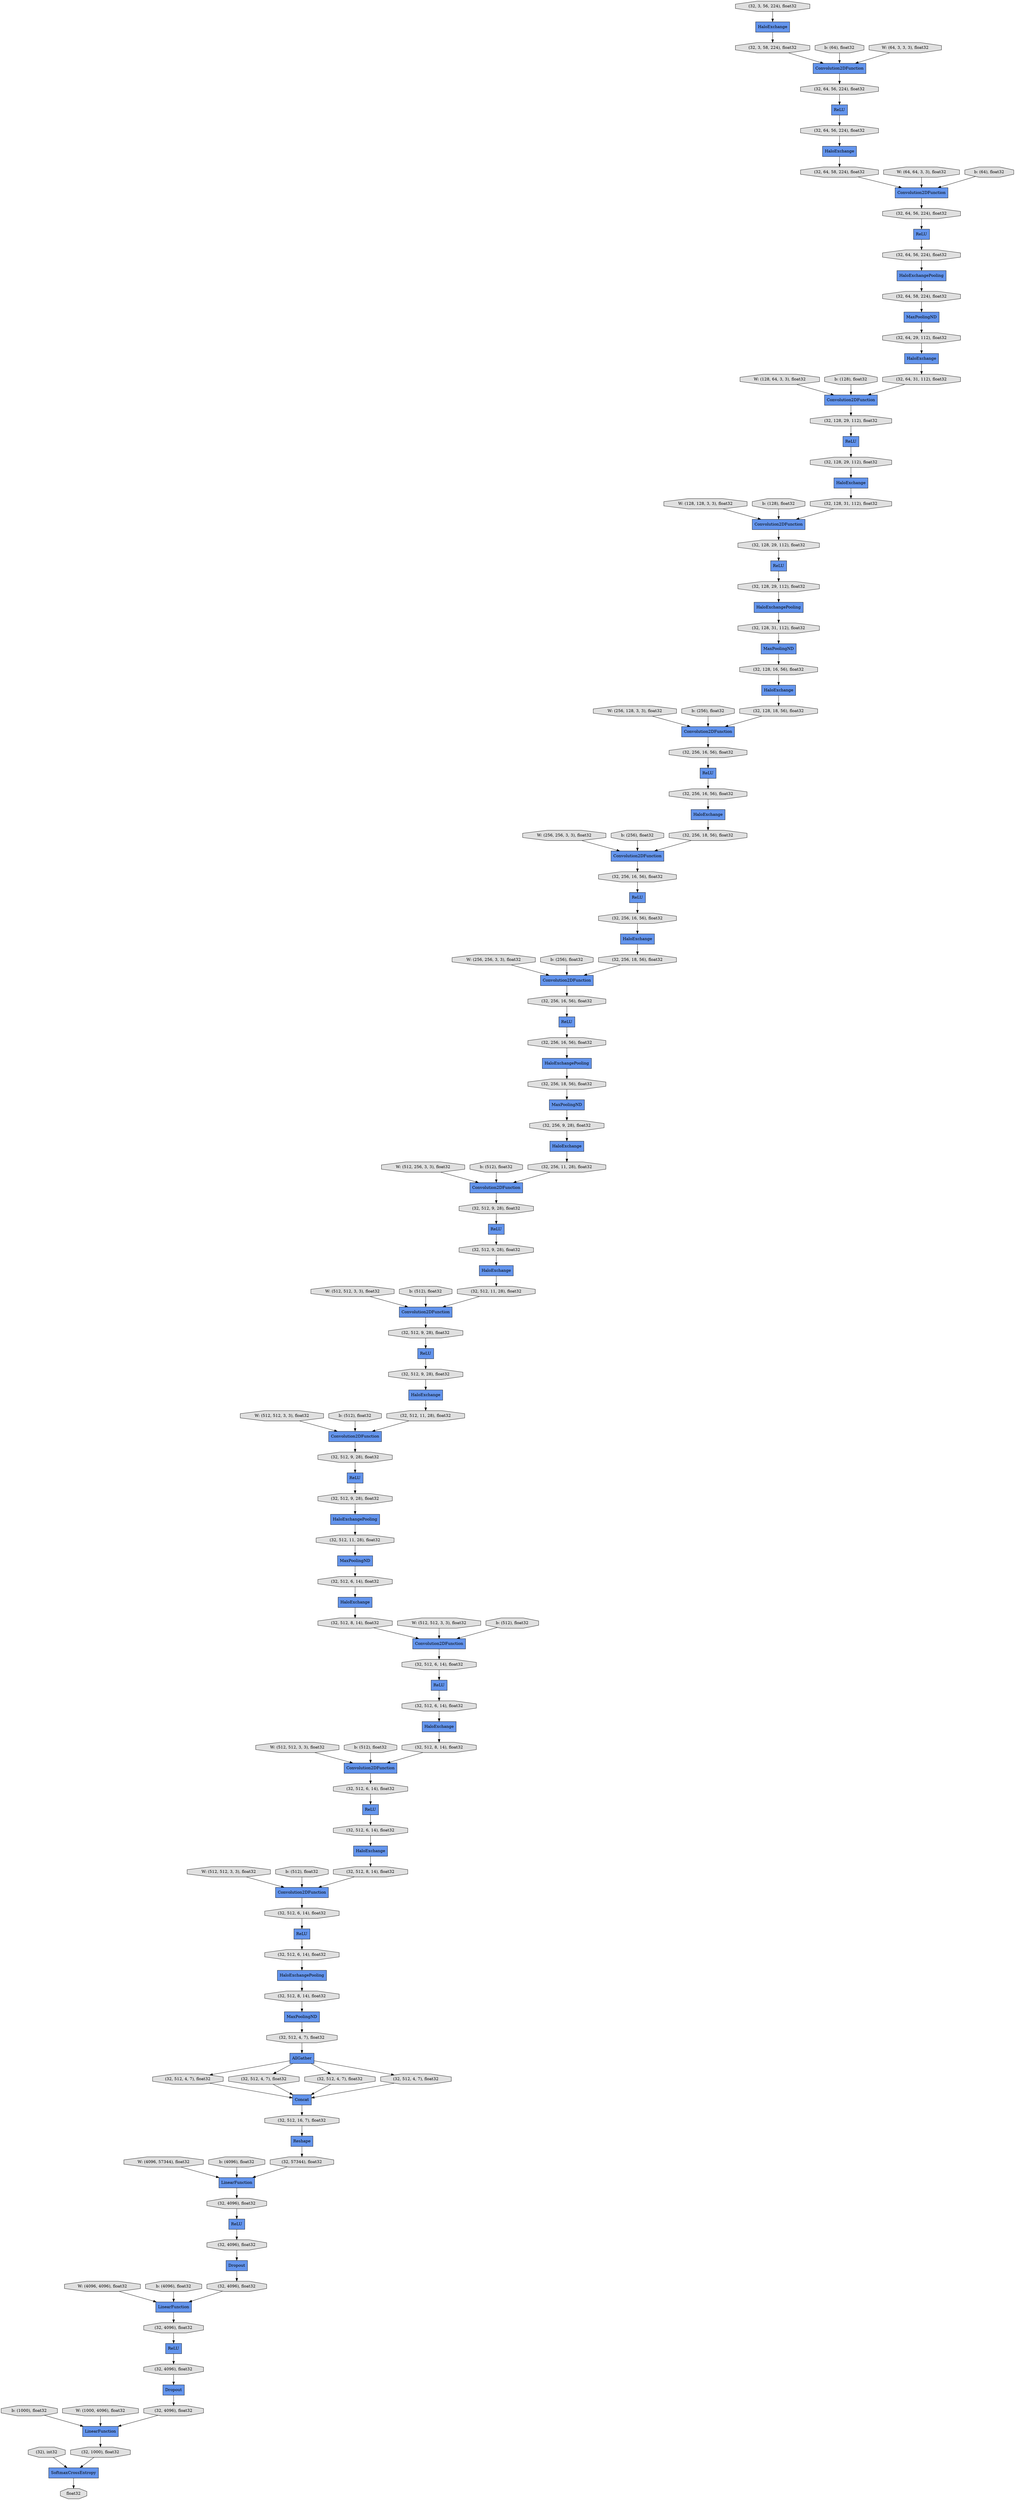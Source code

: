 digraph graphname{rankdir=TB;47067687993424 [label="(32, 512, 6, 14), float32",shape="octagon",fillcolor="#E0E0E0",style="filled"];47067687329872 [label="Convolution2DFunction",shape="record",fillcolor="#6495ED",style="filled"];47067687665744 [label="Convolution2DFunction",shape="record",fillcolor="#6495ED",style="filled"];47067688018064 [label="(32, 512, 4, 7), float32",shape="octagon",fillcolor="#E0E0E0",style="filled"];47067687993552 [label="(32, 512, 8, 14), float32",shape="octagon",fillcolor="#E0E0E0",style="filled"];47067688018192 [label="(32, 512, 4, 7), float32",shape="octagon",fillcolor="#E0E0E0",style="filled"];47067687993680 [label="(32, 512, 8, 14), float32",shape="octagon",fillcolor="#E0E0E0",style="filled"];47065739338064 [label="W: (256, 128, 3, 3), float32",shape="octagon",fillcolor="#E0E0E0",style="filled"];47067687330128 [label="(32, 64, 56, 224), float32",shape="octagon",fillcolor="#E0E0E0",style="filled"];47067687330192 [label="Convolution2DFunction",shape="record",fillcolor="#6495ED",style="filled"];47067687330256 [label="(32, 64, 56, 224), float32",shape="octagon",fillcolor="#E0E0E0",style="filled"];47067687330320 [label="(32, 64, 58, 224), float32",shape="octagon",fillcolor="#E0E0E0",style="filled"];47067688018512 [label="ReLU",shape="record",fillcolor="#6495ED",style="filled"];47067687993936 [label="(32, 512, 6, 14), float32",shape="octagon",fillcolor="#E0E0E0",style="filled"];47067688018576 [label="(32, 512, 16, 7), float32",shape="octagon",fillcolor="#E0E0E0",style="filled"];47067687994064 [label="(32, 512, 6, 14), float32",shape="octagon",fillcolor="#E0E0E0",style="filled"];47065739338448 [label="b: (256), float32",shape="octagon",fillcolor="#E0E0E0",style="filled"];47067687330512 [label="HaloExchange",shape="record",fillcolor="#6495ED",style="filled"];47067687994192 [label="(32, 512, 4, 7), float32",shape="octagon",fillcolor="#E0E0E0",style="filled"];47067687666576 [label="ReLU",shape="record",fillcolor="#6495ED",style="filled"];47067687330704 [label="(32, 64, 56, 224), float32",shape="octagon",fillcolor="#E0E0E0",style="filled"];47065739338768 [label="W: (256, 256, 3, 3), float32",shape="octagon",fillcolor="#E0E0E0",style="filled"];47067687330960 [label="ReLU",shape="record",fillcolor="#6495ED",style="filled"];47067687994640 [label="(32, 512, 6, 14), float32",shape="octagon",fillcolor="#E0E0E0",style="filled"];47067687667024 [label="(32, 3, 58, 224), float32",shape="octagon",fillcolor="#E0E0E0",style="filled"];47065739339152 [label="b: (256), float32",shape="octagon",fillcolor="#E0E0E0",style="filled"];47067687355792 [label="ReLU",shape="record",fillcolor="#6495ED",style="filled"];47067687994832 [label="(32, 512, 6, 14), float32",shape="octagon",fillcolor="#E0E0E0",style="filled"];47067688019472 [label="(32, 57344), float32",shape="octagon",fillcolor="#E0E0E0",style="filled"];47065739339472 [label="W: (256, 256, 3, 3), float32",shape="octagon",fillcolor="#E0E0E0",style="filled"];47067687995152 [label="HaloExchangePooling",shape="record",fillcolor="#6495ED",style="filled"];47065739249424 [label="b: (64), float32",shape="octagon",fillcolor="#E0E0E0",style="filled"];47067688019792 [label="(32, 4096), float32",shape="octagon",fillcolor="#E0E0E0",style="filled"];47067687995216 [label="(32, 512, 8, 14), float32",shape="octagon",fillcolor="#E0E0E0",style="filled"];47067688019856 [label="Dropout",shape="record",fillcolor="#6495ED",style="filled"];47067687995344 [label="AllGather",shape="record",fillcolor="#6495ED",style="filled"];47067688020048 [label="LinearFunction",shape="record",fillcolor="#6495ED",style="filled"];47065739339856 [label="b: (256), float32",shape="octagon",fillcolor="#E0E0E0",style="filled"];47067688020112 [label="(32, 4096), float32",shape="octagon",fillcolor="#E0E0E0",style="filled"];47067687995664 [label="MaxPoolingND",shape="record",fillcolor="#6495ED",style="filled"];47067687995728 [label="(32, 512, 6, 14), float32",shape="octagon",fillcolor="#E0E0E0",style="filled"];47065739250000 [label="W: (64, 64, 3, 3), float32",shape="octagon",fillcolor="#E0E0E0",style="filled"];47065739340176 [label="W: (512, 256, 3, 3), float32",shape="octagon",fillcolor="#E0E0E0",style="filled"];47067687995920 [label="ReLU",shape="record",fillcolor="#6495ED",style="filled"];47065739250320 [label="b: (64), float32",shape="octagon",fillcolor="#E0E0E0",style="filled"];47065739340560 [label="b: (512), float32",shape="octagon",fillcolor="#E0E0E0",style="filled"];47067687537424 [label="HaloExchangePooling",shape="record",fillcolor="#6495ED",style="filled"];47067688020816 [label="(32, 4096), float32",shape="octagon",fillcolor="#E0E0E0",style="filled"];47067687996304 [label="(32, 512, 8, 14), float32",shape="octagon",fillcolor="#E0E0E0",style="filled"];47065739250640 [label="W: (128, 64, 3, 3), float32",shape="octagon",fillcolor="#E0E0E0",style="filled"];47067687996496 [label="(32), int32",shape="octagon",fillcolor="#E0E0E0",style="filled"];47067688021072 [label="Dropout",shape="record",fillcolor="#6495ED",style="filled"];47065739340880 [label="W: (512, 512, 3, 3), float32",shape="octagon",fillcolor="#E0E0E0",style="filled"];47067688021136 [label="(32, 4096), float32",shape="octagon",fillcolor="#E0E0E0",style="filled"];47067687758992 [label="HaloExchange",shape="record",fillcolor="#6495ED",style="filled"];47065739250960 [label="b: (128), float32",shape="octagon",fillcolor="#E0E0E0",style="filled"];47067688021456 [label="LinearFunction",shape="record",fillcolor="#6495ED",style="filled"];47065739341264 [label="b: (512), float32",shape="octagon",fillcolor="#E0E0E0",style="filled"];47067688021520 [label="(32, 4096), float32",shape="octagon",fillcolor="#E0E0E0",style="filled"];47065739251280 [label="W: (128, 128, 3, 3), float32",shape="octagon",fillcolor="#E0E0E0",style="filled"];47067687997072 [label="(32, 512, 4, 7), float32",shape="octagon",fillcolor="#E0E0E0",style="filled"];47067638931344 [label="HaloExchange",shape="record",fillcolor="#6495ED",style="filled"];47065739341584 [label="W: (512, 512, 3, 3), float32",shape="octagon",fillcolor="#E0E0E0",style="filled"];47067687997328 [label="(32, 512, 4, 7), float32",shape="octagon",fillcolor="#E0E0E0",style="filled"];47067688021968 [label="(32, 4096), float32",shape="octagon",fillcolor="#E0E0E0",style="filled"];47065739251664 [label="b: (128), float32",shape="octagon",fillcolor="#E0E0E0",style="filled"];47067638952080 [label="(32, 256, 18, 56), float32",shape="octagon",fillcolor="#E0E0E0",style="filled"];47065739350224 [label="b: (512), float32",shape="octagon",fillcolor="#E0E0E0",style="filled"];47067638952208 [label="(32, 512, 9, 28), float32",shape="octagon",fillcolor="#E0E0E0",style="filled"];47067688038736 [label="(32, 1000), float32",shape="octagon",fillcolor="#E0E0E0",style="filled"];47067638927696 [label="(32, 64, 56, 224), float32",shape="octagon",fillcolor="#E0E0E0",style="filled"];47065739358608 [label="b: (1000), float32",shape="octagon",fillcolor="#E0E0E0",style="filled"];47067638952336 [label="Convolution2DFunction",shape="record",fillcolor="#6495ED",style="filled"];47067638927760 [label="(32, 64, 58, 224), float32",shape="octagon",fillcolor="#E0E0E0",style="filled"];47067638952400 [label="ReLU",shape="record",fillcolor="#6495ED",style="filled"];47067638927824 [label="(32, 64, 31, 112), float32",shape="octagon",fillcolor="#E0E0E0",style="filled"];47065739350544 [label="W: (512, 512, 3, 3), float32",shape="octagon",fillcolor="#E0E0E0",style="filled"];47067638952464 [label="(32, 512, 9, 28), float32",shape="octagon",fillcolor="#E0E0E0",style="filled"];47067638927888 [label="MaxPoolingND",shape="record",fillcolor="#6495ED",style="filled"];47067638952592 [label="(32, 512, 11, 28), float32",shape="octagon",fillcolor="#E0E0E0",style="filled"];47067638952656 [label="(32, 256, 9, 28), float32",shape="octagon",fillcolor="#E0E0E0",style="filled"];47067638928080 [label="HaloExchangePooling",shape="record",fillcolor="#6495ED",style="filled"];47063955731216 [label="W: (64, 3, 3, 3), float32",shape="octagon",fillcolor="#E0E0E0",style="filled"];47067688039248 [label="float32",shape="octagon",fillcolor="#E0E0E0",style="filled"];47067638928208 [label="ReLU",shape="record",fillcolor="#6495ED",style="filled"];47065739350928 [label="b: (512), float32",shape="octagon",fillcolor="#E0E0E0",style="filled"];47067638952848 [label="HaloExchange",shape="record",fillcolor="#6495ED",style="filled"];47067638928272 [label="(32, 64, 29, 112), float32",shape="octagon",fillcolor="#E0E0E0",style="filled"];47067638952912 [label="(32, 256, 11, 28), float32",shape="octagon",fillcolor="#E0E0E0",style="filled"];47067638928336 [label="(32, 128, 18, 56), float32",shape="octagon",fillcolor="#E0E0E0",style="filled"];47067638952976 [label="MaxPoolingND",shape="record",fillcolor="#6495ED",style="filled"];47067638928400 [label="ReLU",shape="record",fillcolor="#6495ED",style="filled"];47067638928464 [label="(32, 256, 18, 56), float32",shape="octagon",fillcolor="#E0E0E0",style="filled"];47065739351248 [label="W: (512, 512, 3, 3), float32",shape="octagon",fillcolor="#E0E0E0",style="filled"];47067638928592 [label="Convolution2DFunction",shape="record",fillcolor="#6495ED",style="filled"];47067638953232 [label="HaloExchange",shape="record",fillcolor="#6495ED",style="filled"];47067638928656 [label="HaloExchangePooling",shape="record",fillcolor="#6495ED",style="filled"];47067638953424 [label="(32, 256, 16, 56), float32",shape="octagon",fillcolor="#E0E0E0",style="filled"];47067638928848 [label="(32, 256, 16, 56), float32",shape="octagon",fillcolor="#E0E0E0",style="filled"];47067638953488 [label="(32, 256, 16, 56), float32",shape="octagon",fillcolor="#E0E0E0",style="filled"];47067638928912 [label="(32, 128, 29, 112), float32",shape="octagon",fillcolor="#E0E0E0",style="filled"];47065739351632 [label="b: (512), float32",shape="octagon",fillcolor="#E0E0E0",style="filled"];47067638953552 [label="Convolution2DFunction",shape="record",fillcolor="#6495ED",style="filled"];47067638928976 [label="(32, 128, 29, 112), float32",shape="octagon",fillcolor="#E0E0E0",style="filled"];47067638953616 [label="(32, 256, 18, 56), float32",shape="octagon",fillcolor="#E0E0E0",style="filled"];47067638929040 [label="Convolution2DFunction",shape="record",fillcolor="#6495ED",style="filled"];47067687499472 [label="Convolution2DFunction",shape="record",fillcolor="#6495ED",style="filled"];47067638953808 [label="(32, 512, 11, 28), float32",shape="octagon",fillcolor="#E0E0E0",style="filled"];47067638929232 [label="ReLU",shape="record",fillcolor="#6495ED",style="filled"];47065739351952 [label="W: (512, 512, 3, 3), float32",shape="octagon",fillcolor="#E0E0E0",style="filled"];47067638953936 [label="(32, 512, 9, 28), float32",shape="octagon",fillcolor="#E0E0E0",style="filled"];47067638954000 [label="ReLU",shape="record",fillcolor="#6495ED",style="filled"];47067638929424 [label="(32, 256, 16, 56), float32",shape="octagon",fillcolor="#E0E0E0",style="filled"];47067687499792 [label="ReLU",shape="record",fillcolor="#6495ED",style="filled"];47067638954064 [label="(32, 512, 9, 28), float32",shape="octagon",fillcolor="#E0E0E0",style="filled"];47067637561424 [label="HaloExchange",shape="record",fillcolor="#6495ED",style="filled"];47067638929552 [label="Convolution2DFunction",shape="record",fillcolor="#6495ED",style="filled"];47067638954192 [label="ReLU",shape="record",fillcolor="#6495ED",style="filled"];47065739352336 [label="b: (512), float32",shape="octagon",fillcolor="#E0E0E0",style="filled"];47067687475472 [label="MaxPoolingND",shape="record",fillcolor="#6495ED",style="filled"];47067638954320 [label="ReLU",shape="record",fillcolor="#6495ED",style="filled"];47065493371280 [label="Reshape",shape="record",fillcolor="#6495ED",style="filled"];47067638929808 [label="(32, 256, 16, 56), float32",shape="octagon",fillcolor="#E0E0E0",style="filled"];47067638929936 [label="(32, 128, 29, 112), float32",shape="octagon",fillcolor="#E0E0E0",style="filled"];47065739352656 [label="W: (4096, 57344), float32",shape="octagon",fillcolor="#E0E0E0",style="filled"];47067638954576 [label="HaloExchange",shape="record",fillcolor="#6495ED",style="filled"];47067638930000 [label="(32, 128, 31, 112), float32",shape="octagon",fillcolor="#E0E0E0",style="filled"];47067638954640 [label="(32, 512, 6, 14), float32",shape="octagon",fillcolor="#E0E0E0",style="filled"];47067638930064 [label="HaloExchange",shape="record",fillcolor="#6495ED",style="filled"];47067638954704 [label="HaloExchangePooling",shape="record",fillcolor="#6495ED",style="filled"];47067638954768 [label="HaloExchange",shape="record",fillcolor="#6495ED",style="filled"];47065739352976 [label="b: (4096), float32",shape="octagon",fillcolor="#E0E0E0",style="filled"];47067638954896 [label="HaloExchange",shape="record",fillcolor="#6495ED",style="filled"];47067638930320 [label="HaloExchange",shape="record",fillcolor="#6495ED",style="filled"];47067638954960 [label="(32, 512, 11, 28), float32",shape="octagon",fillcolor="#E0E0E0",style="filled"];47067638955088 [label="(32, 512, 9, 28), float32",shape="octagon",fillcolor="#E0E0E0",style="filled"];47067638955152 [label="(32, 512, 9, 28), float32",shape="octagon",fillcolor="#E0E0E0",style="filled"];47067687550096 [label="(32, 3, 56, 224), float32",shape="octagon",fillcolor="#E0E0E0",style="filled"];47065739353296 [label="W: (4096, 4096), float32",shape="octagon",fillcolor="#E0E0E0",style="filled"];47065520348368 [label="Concat",shape="record",fillcolor="#6495ED",style="filled"];47067638955216 [label="ReLU",shape="record",fillcolor="#6495ED",style="filled"];47067638930640 [label="ReLU",shape="record",fillcolor="#6495ED",style="filled"];47067638955344 [label="Convolution2DFunction",shape="record",fillcolor="#6495ED",style="filled"];47067638930768 [label="(32, 128, 29, 112), float32",shape="octagon",fillcolor="#E0E0E0",style="filled"];47067638930896 [label="MaxPoolingND",shape="record",fillcolor="#6495ED",style="filled"];47067638955536 [label="Convolution2DFunction",shape="record",fillcolor="#6495ED",style="filled"];47067687444112 [label="SoftmaxCrossEntropy",shape="record",fillcolor="#6495ED",style="filled"];47065739353744 [label="b: (4096), float32",shape="octagon",fillcolor="#E0E0E0",style="filled"];47067638955664 [label="Convolution2DFunction",shape="record",fillcolor="#6495ED",style="filled"];47067638931088 [label="HaloExchange",shape="record",fillcolor="#6495ED",style="filled"];47067638931152 [label="(32, 128, 31, 112), float32",shape="octagon",fillcolor="#E0E0E0",style="filled"];47067638955792 [label="Convolution2DFunction",shape="record",fillcolor="#6495ED",style="filled"];47067687853840 [label="HaloExchange",shape="record",fillcolor="#6495ED",style="filled"];47067638955856 [label="(32, 256, 16, 56), float32",shape="octagon",fillcolor="#E0E0E0",style="filled"];47067638931280 [label="(32, 128, 16, 56), float32",shape="octagon",fillcolor="#E0E0E0",style="filled"];47067687853968 [label="LinearFunction",shape="record",fillcolor="#6495ED",style="filled"];47065739354064 [label="W: (1000, 4096), float32",shape="octagon",fillcolor="#E0E0E0",style="filled"];47067688021968 -> 47067688021456;47067687996304 -> 47067687995664;47067638930064 -> 47067638952912;47067687665744 -> 47067687330704;47067638928080 -> 47067638952080;47067687499792 -> 47067687330256;47065739351248 -> 47067638955344;47065739351952 -> 47067638955792;47067638931344 -> 47067638928464;47067687994192 -> 47067687995344;47065739352656 -> 47067687853968;47065739250000 -> 47067687665744;47065739251664 -> 47067687330192;47067638952336 -> 47067638955152;47067638930640 -> 47067638955856;47067687993680 -> 47067638955344;47065739350224 -> 47067638953552;47067638953616 -> 47067638929552;47067638931088 -> 47067638928336;47067638929808 -> 47067638928400;47067687993552 -> 47067638955664;47063955731216 -> 47067687499472;47067687994064 -> 47067638955216;47067638928272 -> 47067687853840;47067638927760 -> 47067687475472;47067687330512 -> 47067638930000;47067687550096 -> 47067687758992;47067688038736 -> 47067687444112;47065739351632 -> 47067638955344;47067638954640 -> 47067638954576;47067638952912 -> 47067638952336;47067687666576 -> 47067638927696;47067638930320 -> 47067638953616;47067638952848 -> 47067638954960;47065739339856 -> 47067638929552;47067638927888 -> 47067638931280;47067638952208 -> 47067638952400;47067688021456 -> 47067688038736;47065739251280 -> 47067687330192;47067688018512 -> 47067688021520;47067687853968 -> 47067688019792;47067688018192 -> 47065520348368;47067638928400 -> 47067638928848;47067688021072 -> 47067688021968;47067687330192 -> 47067638930768;47065739250640 -> 47067687329872;47065739250320 -> 47067687665744;47067688018064 -> 47065520348368;47067687758992 -> 47067687667024;47065739353296 -> 47067688020048;47067638954576 -> 47067687993552;47067638928912 -> 47067638928656;47067638953232 -> 47067687993680;47067638954320 -> 47067638954064;47067638928848 -> 47067638931344;47067688020048 -> 47067688021136;47067687329872 -> 47067638928976;47067638952400 -> 47067638952464;47067688020816 -> 47067688020048;47067638954896 -> 47067687995216;47067638955856 -> 47067638928080;47067638928464 -> 47067638929040;47067687995344 -> 47067688018064;47067638928592 -> 47067638929808;47067638955536 -> 47067638952208;47067638954768 -> 47067638953808;47067687995216 -> 47067638955792;47065739340880 -> 47067638955536;47067638952656 -> 47067638930064;47067688020112 -> 47067688019856;47067638927824 -> 47067687329872;47067687997072 -> 47065520348368;47065739250960 -> 47067687329872;47065739354064 -> 47067688021456;47067638929936 -> 47067687330512;47067638927696 -> 47067687537424;47065739249424 -> 47067687499472;47065739352336 -> 47067638955792;47067638931152 -> 47067638927888;47067687330960 -> 47067638928912;47067638955792 -> 47067687994832;47067687994832 -> 47067638954000;47067687994640 -> 47067638954896;47067638953808 -> 47067638953552;47067638930896 -> 47067638952656;47067687355792 -> 47067638929936;47067688018576 -> 47065493371280;47067687667024 -> 47067687499472;47067687499472 -> 47067687330128;47067638952464 -> 47067638954768;47065739340176 -> 47067638952336;47067688021520 -> 47067688021072;47067687995664 -> 47067687994192;47065739341264 -> 47067638955536;47067638930000 -> 47067687330192;47065739350544 -> 47067638955664;47067638928976 -> 47067687355792;47065739353744 -> 47067688020048;47067688021136 -> 47067688018512;47065520348368 -> 47067688018576;47067687995728 -> 47067687995152;47067638929040 -> 47067638929424;47067687444112 -> 47067688039248;47067688019792 -> 47067687995920;47067687853840 -> 47067638927824;47067638954064 -> 47067638954704;47067638954960 -> 47067638955536;47067687995920 -> 47067688020112;47067638952976 -> 47067638954640;47067638928336 -> 47067638928592;47067638953424 -> 47067638930320;47067637561424 -> 47067687330320;47065739350928 -> 47067638955664;47067638953552 -> 47067638953936;47067687330256 -> 47067637561424;47065739358608 -> 47067688021456;47067638954000 -> 47067687995728;47065739341584 -> 47067638953552;47067638955152 -> 47067638928208;47067638954192 -> 47067687993936;47067687993424 -> 47067638954192;47067638929232 -> 47067638953424;47067687330704 -> 47067687666576;47067687997328 -> 47065520348368;47067638955216 -> 47067687994640;47067638931280 -> 47067638931088;47067638930768 -> 47067687330960;47067687995152 -> 47067687996304;47067638928208 -> 47067638955088;47067687995344 -> 47067687997328;47067687995344 -> 47067688018192;47067638929424 -> 47067638929232;47067687993936 -> 47067638953232;47067687330128 -> 47067687499792;47067638953936 -> 47067638954320;47065493371280 -> 47067688019472;47065739340560 -> 47067638952336;47065739338768 -> 47067638929040;47067687537424 -> 47067638927760;47067638928656 -> 47067638931152;47067687995344 -> 47067687997072;47065739352976 -> 47067687853968;47067638955088 -> 47067638952848;47067638952080 -> 47067638930896;47067687330320 -> 47067687665744;47067688019856 -> 47067688020816;47067638955664 -> 47067687993424;47065739339472 -> 47067638929552;47065739339152 -> 47067638929040;47065739338064 -> 47067638928592;47067687996496 -> 47067687444112;47067688019472 -> 47067687853968;47067638952592 -> 47067638952976;47067638929552 -> 47067638953488;47065739338448 -> 47067638928592;47067638953488 -> 47067638930640;47067687475472 -> 47067638928272;47067638954704 -> 47067638952592;47067638955344 -> 47067687994064;}